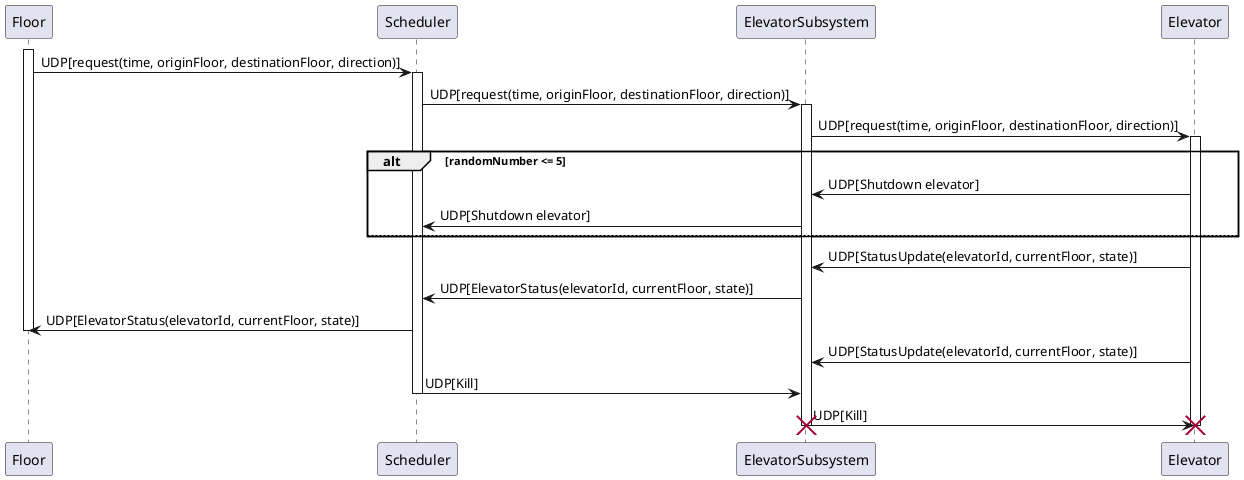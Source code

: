 @startuml
'autonumber

participant "Floor" as Floor
participant "Scheduler" as Scheduler
participant "ElevatorSubsystem" as ElevatorSubsystem
participant "Elevator" as Elevator

activate Floor
' Floor sends a ride request to Scheduler
Floor -> Scheduler : UDP[request(time, originFloor, destinationFloor, direction)]

activate Scheduler
' Scheduler processes the request and sends it to ElevatorSubsystem
Scheduler -> ElevatorSubsystem : UDP[request(time, originFloor, destinationFloor, direction)]

activate ElevatorSubsystem
' ElevatorSubsystem decides and forwards the request to the specific Elevator
ElevatorSubsystem -> Elevator : UDP[request(time, originFloor, destinationFloor, direction)]
activate Elevator

alt randomNumber <= 5
    Elevator -> ElevatorSubsystem : UDP[Shutdown elevator]

    ElevatorSubsystem -> Scheduler : UDP[Shutdown elevator]
else
    note right: No action taken
end

' Elevator processes the request, moves, and then sends status update back to ElevatorSubsystem
Elevator -> ElevatorSubsystem : UDP[StatusUpdate(elevatorId, currentFloor, state)]

' ElevatorSubsystem updates Scheduler with the Elevator's status
ElevatorSubsystem -> Scheduler : UDP[ElevatorStatus(elevatorId, currentFloor, state)]

' Scheduler may update Floor with the status or arrival of the elevator
Scheduler -> Floor : UDP[ElevatorStatus(elevatorId, currentFloor, state)]
deactivate Floor

' After operations, Elevator continues to send status updates as necessary
Elevator -> ElevatorSubsystem : UDP[StatusUpdate(elevatorId, currentFloor, state)]

' Termination sequence
' Scheduler sends a termination command to all subsystems
Scheduler -> ElevatorSubsystem : UDP[Kill]

deactivate Scheduler

'ElevatorSubsystem forwards the termination command to Elevator
ElevatorSubsystem -> Elevator : UDP[Kill]
deactivate Elevator

destroy Elevator
destroy ElevatorSubsystem

@enduml
